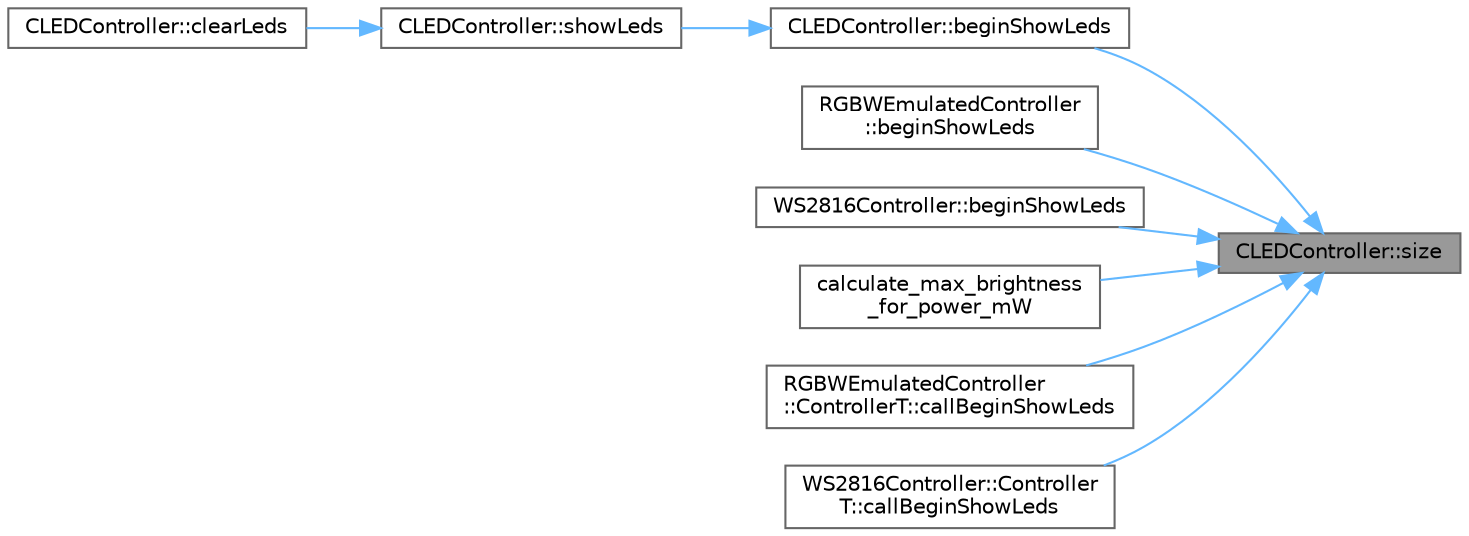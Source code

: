 digraph "CLEDController::size"
{
 // INTERACTIVE_SVG=YES
 // LATEX_PDF_SIZE
  bgcolor="transparent";
  edge [fontname=Helvetica,fontsize=10,labelfontname=Helvetica,labelfontsize=10];
  node [fontname=Helvetica,fontsize=10,shape=box,height=0.2,width=0.4];
  rankdir="RL";
  Node1 [id="Node000001",label="CLEDController::size",height=0.2,width=0.4,color="gray40", fillcolor="grey60", style="filled", fontcolor="black",tooltip="How many LEDs does this controller manage?"];
  Node1 -> Node2 [id="edge1_Node000001_Node000002",dir="back",color="steelblue1",style="solid",tooltip=" "];
  Node2 [id="Node000002",label="CLEDController::beginShowLeds",height=0.2,width=0.4,color="grey40", fillcolor="white", style="filled",URL="$d6/d2c/class_c_l_e_d_controller_af9962ef739bdb3b590ee66f3780765d6.html#af9962ef739bdb3b590ee66f3780765d6",tooltip=" "];
  Node2 -> Node3 [id="edge2_Node000002_Node000003",dir="back",color="steelblue1",style="solid",tooltip=" "];
  Node3 [id="Node000003",label="CLEDController::showLeds",height=0.2,width=0.4,color="grey40", fillcolor="white", style="filled",URL="$d6/d2c/class_c_l_e_d_controller_a45c7ed2f111230bda9d329cf88a58eb4.html#a45c7ed2f111230bda9d329cf88a58eb4",tooltip=" "];
  Node3 -> Node4 [id="edge3_Node000003_Node000004",dir="back",color="steelblue1",style="solid",tooltip=" "];
  Node4 [id="Node000004",label="CLEDController::clearLeds",height=0.2,width=0.4,color="grey40", fillcolor="white", style="filled",URL="$d6/d2c/class_c_l_e_d_controller_a6cd8a28d7585fba96407c9678c00d588.html#a6cd8a28d7585fba96407c9678c00d588",tooltip="Clear out/zero out the given number of LEDs."];
  Node1 -> Node5 [id="edge4_Node000001_Node000005",dir="back",color="steelblue1",style="solid",tooltip=" "];
  Node5 [id="Node000005",label="RGBWEmulatedController\l::beginShowLeds",height=0.2,width=0.4,color="grey40", fillcolor="white", style="filled",URL="$d5/d83/class_r_g_b_w_emulated_controller_a460b948159965c26b3d6eabb58311c36.html#a460b948159965c26b3d6eabb58311c36",tooltip=" "];
  Node1 -> Node6 [id="edge5_Node000001_Node000006",dir="back",color="steelblue1",style="solid",tooltip=" "];
  Node6 [id="Node000006",label="WS2816Controller::beginShowLeds",height=0.2,width=0.4,color="grey40", fillcolor="white", style="filled",URL="$dd/dbc/class_w_s2816_controller_a707a38914723165e02e6866743b67a6b.html#a707a38914723165e02e6866743b67a6b",tooltip=" "];
  Node1 -> Node7 [id="edge6_Node000001_Node000007",dir="back",color="steelblue1",style="solid",tooltip=" "];
  Node7 [id="Node000007",label="calculate_max_brightness\l_for_power_mW",height=0.2,width=0.4,color="grey40", fillcolor="white", style="filled",URL="$d3/d1d/group___power_ga14e3a08f0cae7e9617415b803c1f5946.html#ga14e3a08f0cae7e9617415b803c1f5946",tooltip="Determines the highest brightness level you can use and still stay under the specified power budget f..."];
  Node1 -> Node8 [id="edge7_Node000001_Node000008",dir="back",color="steelblue1",style="solid",tooltip=" "];
  Node8 [id="Node000008",label="RGBWEmulatedController\l::ControllerT::callBeginShowLeds",height=0.2,width=0.4,color="grey40", fillcolor="white", style="filled",URL="$d9/d4b/class_r_g_b_w_emulated_controller_1_1_controller_t_adcbb639de93a59ffc51498fdb163f9a8.html#adcbb639de93a59ffc51498fdb163f9a8",tooltip=" "];
  Node1 -> Node9 [id="edge8_Node000001_Node000009",dir="back",color="steelblue1",style="solid",tooltip=" "];
  Node9 [id="Node000009",label="WS2816Controller::Controller\lT::callBeginShowLeds",height=0.2,width=0.4,color="grey40", fillcolor="white", style="filled",URL="$d5/db3/class_w_s2816_controller_1_1_controller_t_a179bcd510371dfb0cc53823d2f201b37.html#a179bcd510371dfb0cc53823d2f201b37",tooltip=" "];
}
